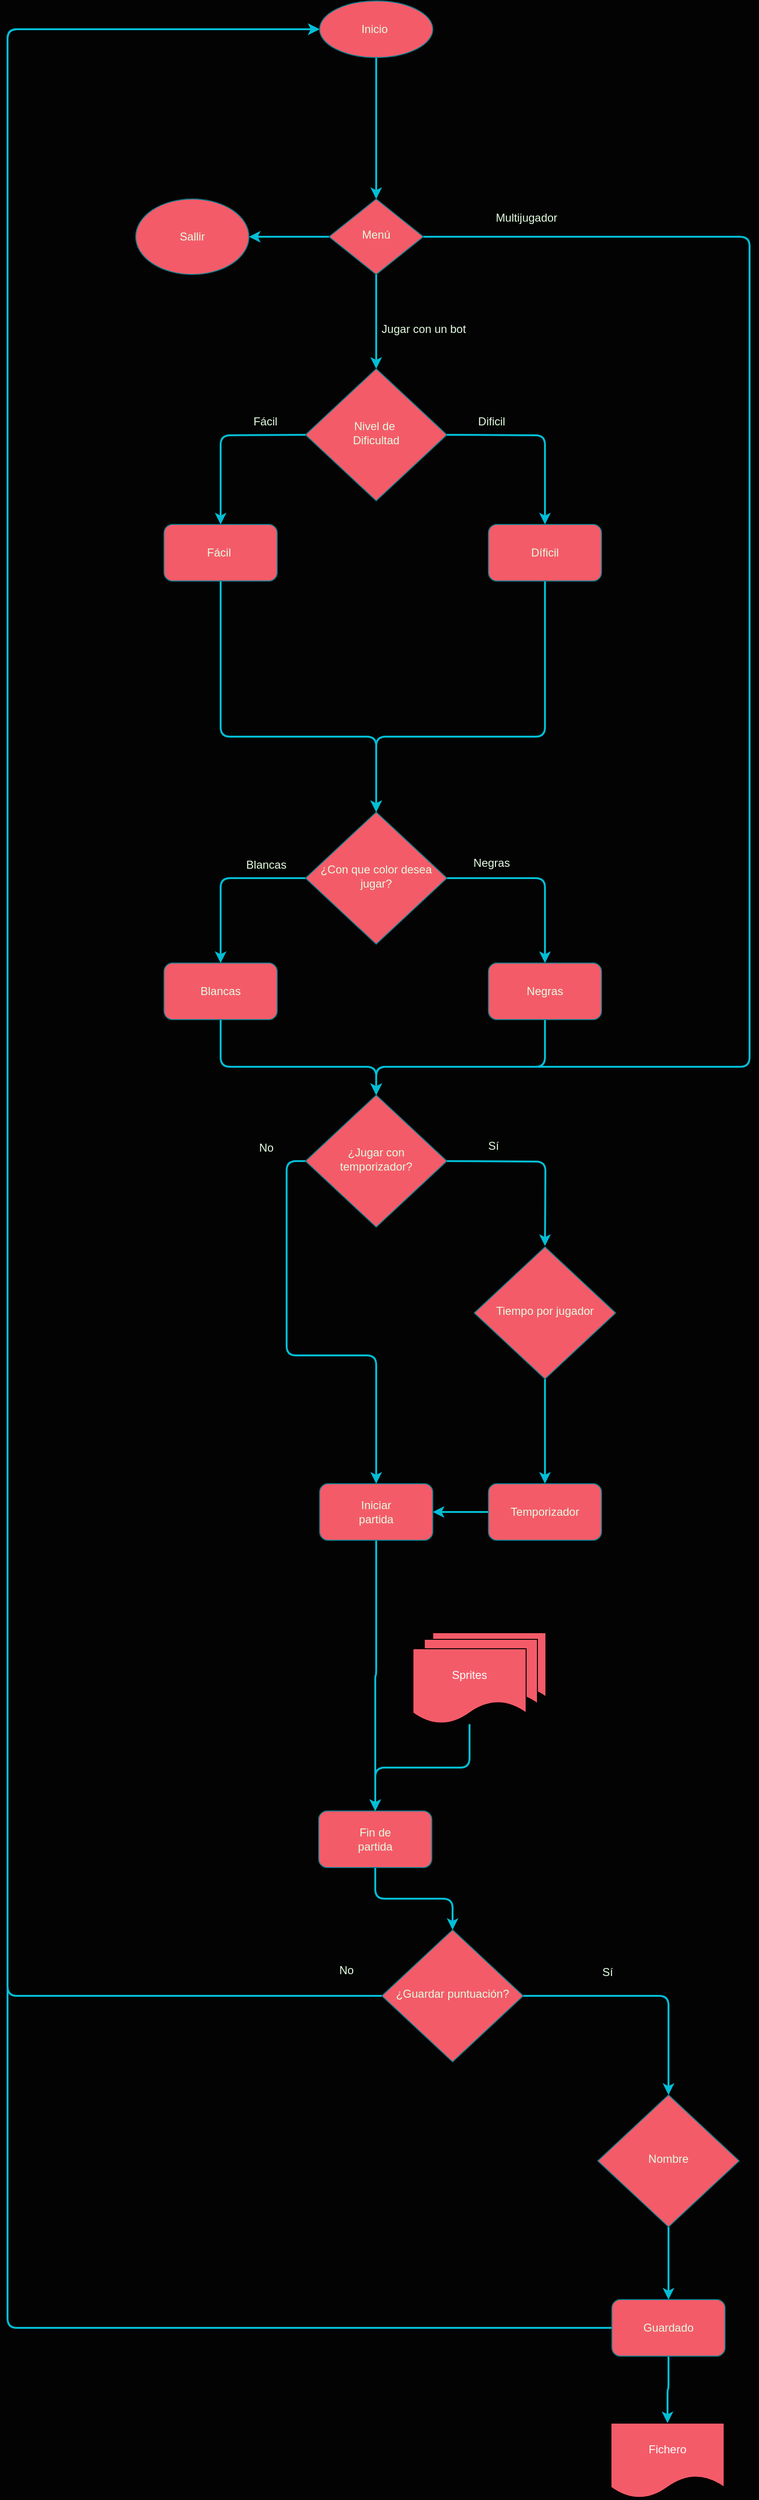 <mxfile version="14.4.3" type="device"><diagram id="C5RBs43oDa-KdzZeNtuy" name="Page-1"><mxGraphModel dx="2290" dy="2015" grid="0" gridSize="10" guides="0" tooltips="1" connect="1" arrows="1" fold="1" page="1" pageScale="1" pageWidth="827" pageHeight="1169" background="#030303" math="0" shadow="0"><root><mxCell id="WIyWlLk6GJQsqaUBKTNV-0"/><mxCell id="WIyWlLk6GJQsqaUBKTNV-1" parent="WIyWlLk6GJQsqaUBKTNV-0"/><mxCell id="hkiw7veAq8KNeMComG7h-3" value="" style="edgeStyle=orthogonalEdgeStyle;curved=0;rounded=1;sketch=0;orthogonalLoop=1;jettySize=auto;html=1;fillColor=#F45B69;fontColor=#E4FDE1;strokeColor=#03BED6;strokeWidth=2;" parent="WIyWlLk6GJQsqaUBKTNV-1" source="WIyWlLk6GJQsqaUBKTNV-6" target="PjtqtaUttDEqBUAs6EI_-4" edge="1"><mxGeometry relative="1" as="geometry"/></mxCell><mxCell id="hkiw7veAq8KNeMComG7h-19" style="edgeStyle=orthogonalEdgeStyle;curved=0;rounded=1;sketch=0;orthogonalLoop=1;jettySize=auto;html=1;entryX=0.5;entryY=0;entryDx=0;entryDy=0;fillColor=#F45B69;fontColor=#E4FDE1;strokeColor=#03BED6;strokeWidth=2;" parent="WIyWlLk6GJQsqaUBKTNV-1" source="WIyWlLk6GJQsqaUBKTNV-6" target="hkiw7veAq8KNeMComG7h-18" edge="1"><mxGeometry relative="1" as="geometry"/></mxCell><mxCell id="VYEGNuyYzbRAuq1z3N6C-9" style="edgeStyle=orthogonalEdgeStyle;rounded=1;orthogonalLoop=1;jettySize=auto;html=1;entryX=0.5;entryY=0;entryDx=0;entryDy=0;strokeColor=#03BED6;strokeWidth=2;" parent="WIyWlLk6GJQsqaUBKTNV-1" source="WIyWlLk6GJQsqaUBKTNV-6" target="VYEGNuyYzbRAuq1z3N6C-5" edge="1"><mxGeometry relative="1" as="geometry"><Array as="points"><mxPoint x="611" y="190"/><mxPoint x="611" y="1070"/><mxPoint x="215" y="1070"/></Array></mxGeometry></mxCell><mxCell id="WIyWlLk6GJQsqaUBKTNV-6" value="&lt;font style=&quot;vertical-align: inherit&quot;&gt;&lt;font style=&quot;vertical-align: inherit&quot;&gt;Menú&lt;/font&gt;&lt;/font&gt;" style="rhombus;whiteSpace=wrap;html=1;shadow=0;fontFamily=Helvetica;fontSize=12;align=center;strokeWidth=1;spacing=6;spacingTop=-4;fillColor=#F45B69;strokeColor=#028090;fontColor=#E4FDE1;" parent="WIyWlLk6GJQsqaUBKTNV-1" vertex="1"><mxGeometry x="165" y="150" width="100" height="80" as="geometry"/></mxCell><mxCell id="hkiw7veAq8KNeMComG7h-33" style="edgeStyle=orthogonalEdgeStyle;curved=0;rounded=1;sketch=0;orthogonalLoop=1;jettySize=auto;html=1;fillColor=#F45B69;fontColor=#E4FDE1;exitX=0.5;exitY=1;exitDx=0;exitDy=0;entryX=0.5;entryY=0;entryDx=0;entryDy=0;strokeColor=#03BED6;strokeWidth=2;" parent="WIyWlLk6GJQsqaUBKTNV-1" source="hkiw7veAq8KNeMComG7h-23" target="WIyWlLk6GJQsqaUBKTNV-10" edge="1"><mxGeometry relative="1" as="geometry"><Array as="points"><mxPoint x="50" y="720"/></Array></mxGeometry></mxCell><mxCell id="VYEGNuyYzbRAuq1z3N6C-0" style="edgeStyle=orthogonalEdgeStyle;rounded=1;orthogonalLoop=1;jettySize=auto;html=1;entryX=0.5;entryY=0;entryDx=0;entryDy=0;strokeColor=#03BED6;strokeWidth=2;" parent="WIyWlLk6GJQsqaUBKTNV-1" source="WIyWlLk6GJQsqaUBKTNV-10" target="PjtqtaUttDEqBUAs6EI_-21" edge="1"><mxGeometry relative="1" as="geometry"/></mxCell><mxCell id="VYEGNuyYzbRAuq1z3N6C-1" style="rounded=1;orthogonalLoop=1;jettySize=auto;html=1;strokeColor=#03BED6;strokeWidth=2;edgeStyle=orthogonalEdgeStyle;" parent="WIyWlLk6GJQsqaUBKTNV-1" source="WIyWlLk6GJQsqaUBKTNV-10" target="PjtqtaUttDEqBUAs6EI_-20" edge="1"><mxGeometry relative="1" as="geometry"/></mxCell><mxCell id="WIyWlLk6GJQsqaUBKTNV-10" value="¿Con que color desea jugar?" style="rhombus;whiteSpace=wrap;html=1;shadow=0;fontFamily=Helvetica;fontSize=12;align=center;strokeWidth=1;spacing=6;spacingTop=-4;fillColor=#F45B69;strokeColor=#028090;fontColor=#E4FDE1;" parent="WIyWlLk6GJQsqaUBKTNV-1" vertex="1"><mxGeometry x="140" y="800" width="150" height="140" as="geometry"/></mxCell><mxCell id="hkiw7veAq8KNeMComG7h-2" style="edgeStyle=orthogonalEdgeStyle;curved=0;rounded=1;sketch=0;orthogonalLoop=1;jettySize=auto;html=1;entryX=0.5;entryY=0;entryDx=0;entryDy=0;fillColor=#F45B69;fontColor=#E4FDE1;strokeColor=#03BED6;strokeWidth=2;" parent="WIyWlLk6GJQsqaUBKTNV-1" source="PjtqtaUttDEqBUAs6EI_-0" target="WIyWlLk6GJQsqaUBKTNV-6" edge="1"><mxGeometry relative="1" as="geometry"/></mxCell><mxCell id="PjtqtaUttDEqBUAs6EI_-0" value="&lt;font style=&quot;vertical-align: inherit&quot;&gt;&lt;font style=&quot;vertical-align: inherit&quot;&gt;Inicio&amp;nbsp;&lt;/font&gt;&lt;/font&gt;" style="ellipse;whiteSpace=wrap;html=1;fillColor=#F45B69;strokeColor=#028090;fontColor=#E4FDE1;" parent="WIyWlLk6GJQsqaUBKTNV-1" vertex="1"><mxGeometry x="155" y="-60" width="120" height="60" as="geometry"/></mxCell><mxCell id="PjtqtaUttDEqBUAs6EI_-4" value="&lt;font style=&quot;vertical-align: inherit&quot;&gt;&lt;font style=&quot;vertical-align: inherit&quot;&gt;Sallir&lt;/font&gt;&lt;/font&gt;" style="ellipse;whiteSpace=wrap;html=1;fillColor=#F45B69;strokeColor=#028090;fontColor=#E4FDE1;" parent="WIyWlLk6GJQsqaUBKTNV-1" vertex="1"><mxGeometry x="-40" y="150" width="120" height="80" as="geometry"/></mxCell><mxCell id="PjtqtaUttDEqBUAs6EI_-8" value="&lt;font style=&quot;vertical-align: inherit&quot;&gt;&lt;font style=&quot;vertical-align: inherit&quot;&gt;Jugar con un bot&lt;br&gt;&lt;br&gt;&lt;/font&gt;&lt;/font&gt;" style="text;html=1;align=center;verticalAlign=middle;resizable=0;points=[];autosize=1;fontColor=#E4FDE1;" parent="WIyWlLk6GJQsqaUBKTNV-1" vertex="1"><mxGeometry x="210" y="280" width="110" height="30" as="geometry"/></mxCell><mxCell id="VYEGNuyYzbRAuq1z3N6C-8" style="edgeStyle=orthogonalEdgeStyle;rounded=1;orthogonalLoop=1;jettySize=auto;html=1;entryX=0.5;entryY=0;entryDx=0;entryDy=0;strokeColor=#03BED6;strokeWidth=2;" parent="WIyWlLk6GJQsqaUBKTNV-1" source="PjtqtaUttDEqBUAs6EI_-20" target="VYEGNuyYzbRAuq1z3N6C-5" edge="1"><mxGeometry relative="1" as="geometry"><Array as="points"><mxPoint x="50" y="1070"/><mxPoint x="215" y="1070"/></Array></mxGeometry></mxCell><mxCell id="PjtqtaUttDEqBUAs6EI_-20" value="Blancas" style="rounded=1;whiteSpace=wrap;html=1;fillColor=#F45B69;strokeColor=#028090;fontColor=#E4FDE1;" parent="WIyWlLk6GJQsqaUBKTNV-1" vertex="1"><mxGeometry x="-10" y="960" width="120" height="60" as="geometry"/></mxCell><mxCell id="VYEGNuyYzbRAuq1z3N6C-6" style="edgeStyle=orthogonalEdgeStyle;rounded=1;orthogonalLoop=1;jettySize=auto;html=1;entryX=0.5;entryY=0;entryDx=0;entryDy=0;strokeColor=#03BED6;strokeWidth=2;" parent="WIyWlLk6GJQsqaUBKTNV-1" source="PjtqtaUttDEqBUAs6EI_-21" target="VYEGNuyYzbRAuq1z3N6C-5" edge="1"><mxGeometry relative="1" as="geometry"><Array as="points"><mxPoint x="394" y="1070"/><mxPoint x="215" y="1070"/></Array></mxGeometry></mxCell><mxCell id="PjtqtaUttDEqBUAs6EI_-21" value="Negras" style="rounded=1;whiteSpace=wrap;html=1;fillColor=#F45B69;strokeColor=#028090;fontColor=#E4FDE1;" parent="WIyWlLk6GJQsqaUBKTNV-1" vertex="1"><mxGeometry x="334" y="960" width="120" height="60" as="geometry"/></mxCell><mxCell id="CFD53B_PfNY6ylu8qCZK-2" value="Multijugador" style="text;html=1;align=center;verticalAlign=middle;resizable=0;points=[];autosize=1;fontColor=#E4FDE1;" parent="WIyWlLk6GJQsqaUBKTNV-1" vertex="1"><mxGeometry x="334" y="160" width="80" height="20" as="geometry"/></mxCell><mxCell id="hkiw7veAq8KNeMComG7h-18" value="Nivel de&amp;nbsp;&lt;br&gt;Dificultad" style="rhombus;whiteSpace=wrap;html=1;shadow=0;fontFamily=Helvetica;fontSize=12;align=center;strokeWidth=1;spacing=6;spacingTop=-4;fillColor=#F45B69;strokeColor=#028090;fontColor=#E4FDE1;" parent="WIyWlLk6GJQsqaUBKTNV-1" vertex="1"><mxGeometry x="140" y="330" width="150" height="140" as="geometry"/></mxCell><mxCell id="hkiw7veAq8KNeMComG7h-22" style="edgeStyle=orthogonalEdgeStyle;curved=0;rounded=1;sketch=0;orthogonalLoop=1;jettySize=auto;html=1;entryX=0.5;entryY=0;entryDx=0;entryDy=0;fillColor=#F45B69;fontColor=#E4FDE1;strokeColor=#03BED6;strokeWidth=2;" parent="WIyWlLk6GJQsqaUBKTNV-1" target="hkiw7veAq8KNeMComG7h-23" edge="1"><mxGeometry relative="1" as="geometry"><mxPoint x="140" y="400" as="sourcePoint"/></mxGeometry></mxCell><mxCell id="hkiw7veAq8KNeMComG7h-23" value="Fácil&amp;nbsp;" style="rounded=1;whiteSpace=wrap;html=1;fillColor=#F45B69;strokeColor=#028090;fontColor=#E4FDE1;" parent="WIyWlLk6GJQsqaUBKTNV-1" vertex="1"><mxGeometry x="-10" y="495" width="120" height="60" as="geometry"/></mxCell><mxCell id="hkiw7veAq8KNeMComG7h-25" style="edgeStyle=orthogonalEdgeStyle;curved=0;rounded=1;sketch=0;orthogonalLoop=1;jettySize=auto;html=1;entryX=0.5;entryY=0;entryDx=0;entryDy=0;fillColor=#F45B69;fontColor=#E4FDE1;strokeColor=#03BED6;strokeWidth=2;" parent="WIyWlLk6GJQsqaUBKTNV-1" target="hkiw7veAq8KNeMComG7h-26" edge="1"><mxGeometry relative="1" as="geometry"><mxPoint x="290" y="400" as="sourcePoint"/></mxGeometry></mxCell><mxCell id="hkiw7veAq8KNeMComG7h-34" style="edgeStyle=orthogonalEdgeStyle;curved=0;rounded=1;sketch=0;orthogonalLoop=1;jettySize=auto;html=1;entryX=0.5;entryY=0;entryDx=0;entryDy=0;fillColor=#F45B69;fontColor=#E4FDE1;strokeColor=#03BED6;strokeWidth=2;" parent="WIyWlLk6GJQsqaUBKTNV-1" source="hkiw7veAq8KNeMComG7h-26" target="WIyWlLk6GJQsqaUBKTNV-10" edge="1"><mxGeometry relative="1" as="geometry"><Array as="points"><mxPoint x="394" y="720"/></Array></mxGeometry></mxCell><mxCell id="hkiw7veAq8KNeMComG7h-26" value="Díficil" style="rounded=1;whiteSpace=wrap;html=1;fillColor=#F45B69;strokeColor=#028090;fontColor=#E4FDE1;" parent="WIyWlLk6GJQsqaUBKTNV-1" vertex="1"><mxGeometry x="334" y="495" width="120" height="60" as="geometry"/></mxCell><mxCell id="ivZydUrLEVj5-kolrx4q-11" style="edgeStyle=orthogonalEdgeStyle;rounded=1;orthogonalLoop=1;jettySize=auto;html=1;strokeColor=#03BED6;strokeWidth=2;exitX=0;exitY=0.5;exitDx=0;exitDy=0;" edge="1" parent="WIyWlLk6GJQsqaUBKTNV-1" source="VYEGNuyYzbRAuq1z3N6C-5" target="ivZydUrLEVj5-kolrx4q-9"><mxGeometry relative="1" as="geometry"/></mxCell><mxCell id="VYEGNuyYzbRAuq1z3N6C-5" value="¿Jugar con temporizador?" style="rhombus;whiteSpace=wrap;html=1;shadow=0;fontFamily=Helvetica;fontSize=12;align=center;strokeWidth=1;spacing=6;spacingTop=-4;fillColor=#F45B69;strokeColor=#028090;fontColor=#E4FDE1;" parent="WIyWlLk6GJQsqaUBKTNV-1" vertex="1"><mxGeometry x="140" y="1100" width="150" height="140" as="geometry"/></mxCell><mxCell id="VYEGNuyYzbRAuq1z3N6C-10" style="edgeStyle=orthogonalEdgeStyle;rounded=1;orthogonalLoop=1;jettySize=auto;html=1;entryX=0.5;entryY=0;entryDx=0;entryDy=0;strokeWidth=2;strokeColor=#03BED6;" parent="WIyWlLk6GJQsqaUBKTNV-1" edge="1"><mxGeometry relative="1" as="geometry"><mxPoint x="290" y="1170.0" as="sourcePoint"/><mxPoint x="394" y="1260" as="targetPoint"/></mxGeometry></mxCell><mxCell id="VYEGNuyYzbRAuq1z3N6C-14" value="&lt;font style=&quot;vertical-align: inherit&quot;&gt;&lt;font style=&quot;vertical-align: inherit&quot;&gt;Dificil&lt;br&gt;&lt;/font&gt;&lt;/font&gt;" style="text;html=1;align=center;verticalAlign=middle;resizable=0;points=[];autosize=1;fontColor=#E4FDE1;" parent="WIyWlLk6GJQsqaUBKTNV-1" vertex="1"><mxGeometry x="317" y="377" width="39" height="18" as="geometry"/></mxCell><mxCell id="VYEGNuyYzbRAuq1z3N6C-15" value="&lt;font style=&quot;vertical-align: inherit&quot;&gt;&lt;font style=&quot;vertical-align: inherit&quot;&gt;Fácil&lt;br&gt;&lt;/font&gt;&lt;/font&gt;" style="text;html=1;align=center;verticalAlign=middle;resizable=0;points=[];autosize=1;fontColor=#E4FDE1;" parent="WIyWlLk6GJQsqaUBKTNV-1" vertex="1"><mxGeometry x="79" y="377" width="35" height="18" as="geometry"/></mxCell><mxCell id="VYEGNuyYzbRAuq1z3N6C-17" value="&lt;font style=&quot;vertical-align: inherit&quot;&gt;&lt;font style=&quot;vertical-align: inherit&quot;&gt;Negras&lt;br&gt;&lt;/font&gt;&lt;/font&gt;" style="text;html=1;align=center;verticalAlign=middle;resizable=0;points=[];autosize=1;fontColor=#E4FDE1;" parent="WIyWlLk6GJQsqaUBKTNV-1" vertex="1"><mxGeometry x="312" y="845" width="49" height="18" as="geometry"/></mxCell><mxCell id="VYEGNuyYzbRAuq1z3N6C-18" value="&lt;font style=&quot;vertical-align: inherit&quot;&gt;&lt;font style=&quot;vertical-align: inherit&quot;&gt;Blancas&lt;br&gt;&lt;/font&gt;&lt;/font&gt;" style="text;html=1;align=center;verticalAlign=middle;resizable=0;points=[];autosize=1;fontColor=#E4FDE1;" parent="WIyWlLk6GJQsqaUBKTNV-1" vertex="1"><mxGeometry x="71" y="847" width="53" height="18" as="geometry"/></mxCell><mxCell id="VYEGNuyYzbRAuq1z3N6C-19" value="&lt;font style=&quot;vertical-align: inherit&quot;&gt;&lt;font style=&quot;vertical-align: inherit&quot;&gt;No&lt;br&gt;&lt;/font&gt;&lt;/font&gt;" style="text;html=1;align=center;verticalAlign=middle;resizable=0;points=[];autosize=1;fontColor=#E4FDE1;" parent="WIyWlLk6GJQsqaUBKTNV-1" vertex="1"><mxGeometry x="85" y="1147" width="25" height="18" as="geometry"/></mxCell><mxCell id="VYEGNuyYzbRAuq1z3N6C-20" value="&lt;font style=&quot;vertical-align: inherit&quot;&gt;&lt;font style=&quot;vertical-align: inherit&quot;&gt;Sí&lt;br&gt;&lt;/font&gt;&lt;/font&gt;" style="text;html=1;align=center;verticalAlign=middle;resizable=0;points=[];autosize=1;fontColor=#E4FDE1;" parent="WIyWlLk6GJQsqaUBKTNV-1" vertex="1"><mxGeometry x="328" y="1145" width="21" height="18" as="geometry"/></mxCell><mxCell id="ivZydUrLEVj5-kolrx4q-4" value="" style="edgeStyle=orthogonalEdgeStyle;rounded=0;orthogonalLoop=1;jettySize=auto;html=1;" edge="1" parent="WIyWlLk6GJQsqaUBKTNV-1" source="VYEGNuyYzbRAuq1z3N6C-22" target="ivZydUrLEVj5-kolrx4q-2"><mxGeometry relative="1" as="geometry"/></mxCell><mxCell id="ivZydUrLEVj5-kolrx4q-5" style="edgeStyle=orthogonalEdgeStyle;rounded=0;orthogonalLoop=1;jettySize=auto;html=1;entryX=0.5;entryY=0;entryDx=0;entryDy=0;" edge="1" parent="WIyWlLk6GJQsqaUBKTNV-1" source="VYEGNuyYzbRAuq1z3N6C-22" target="ivZydUrLEVj5-kolrx4q-2"><mxGeometry relative="1" as="geometry"/></mxCell><mxCell id="ivZydUrLEVj5-kolrx4q-6" style="edgeStyle=orthogonalEdgeStyle;rounded=0;orthogonalLoop=1;jettySize=auto;html=1;entryX=0.5;entryY=0;entryDx=0;entryDy=0;" edge="1" parent="WIyWlLk6GJQsqaUBKTNV-1" source="VYEGNuyYzbRAuq1z3N6C-22" target="ivZydUrLEVj5-kolrx4q-2"><mxGeometry relative="1" as="geometry"/></mxCell><mxCell id="ivZydUrLEVj5-kolrx4q-8" style="edgeStyle=orthogonalEdgeStyle;rounded=1;orthogonalLoop=1;jettySize=auto;html=1;strokeColor=#03BED6;strokeWidth=2;" edge="1" parent="WIyWlLk6GJQsqaUBKTNV-1" source="VYEGNuyYzbRAuq1z3N6C-22" target="ivZydUrLEVj5-kolrx4q-2"><mxGeometry relative="1" as="geometry"/></mxCell><mxCell id="VYEGNuyYzbRAuq1z3N6C-22" value="Tiempo por jugador" style="rhombus;whiteSpace=wrap;html=1;shadow=0;fontFamily=Helvetica;fontSize=12;align=center;strokeWidth=1;spacing=6;spacingTop=-4;fillColor=#F45B69;strokeColor=#028090;fontColor=#E4FDE1;" parent="WIyWlLk6GJQsqaUBKTNV-1" vertex="1"><mxGeometry x="319" y="1261" width="150" height="140" as="geometry"/></mxCell><mxCell id="ivZydUrLEVj5-kolrx4q-10" style="edgeStyle=orthogonalEdgeStyle;rounded=1;orthogonalLoop=1;jettySize=auto;html=1;entryX=1;entryY=0.5;entryDx=0;entryDy=0;strokeColor=#03BED6;strokeWidth=2;" edge="1" parent="WIyWlLk6GJQsqaUBKTNV-1" source="ivZydUrLEVj5-kolrx4q-2" target="ivZydUrLEVj5-kolrx4q-9"><mxGeometry relative="1" as="geometry"/></mxCell><mxCell id="ivZydUrLEVj5-kolrx4q-2" value="Temporizador" style="rounded=1;whiteSpace=wrap;html=1;fillColor=#F45B69;strokeColor=#028090;fontColor=#E4FDE1;" vertex="1" parent="WIyWlLk6GJQsqaUBKTNV-1"><mxGeometry x="334" y="1512" width="120" height="60" as="geometry"/></mxCell><mxCell id="ivZydUrLEVj5-kolrx4q-15" style="edgeStyle=orthogonalEdgeStyle;rounded=1;orthogonalLoop=1;jettySize=auto;html=1;strokeColor=#03BED6;strokeWidth=2;" edge="1" parent="WIyWlLk6GJQsqaUBKTNV-1" source="ivZydUrLEVj5-kolrx4q-9" target="ivZydUrLEVj5-kolrx4q-14"><mxGeometry relative="1" as="geometry"/></mxCell><mxCell id="ivZydUrLEVj5-kolrx4q-9" value="Iniciar&lt;br&gt;partida" style="rounded=1;whiteSpace=wrap;html=1;fillColor=#F45B69;strokeColor=#028090;fontColor=#E4FDE1;" vertex="1" parent="WIyWlLk6GJQsqaUBKTNV-1"><mxGeometry x="155" y="1512" width="120" height="60" as="geometry"/></mxCell><mxCell id="ivZydUrLEVj5-kolrx4q-18" style="edgeStyle=orthogonalEdgeStyle;rounded=1;orthogonalLoop=1;jettySize=auto;html=1;strokeColor=#03BED6;strokeWidth=2;" edge="1" parent="WIyWlLk6GJQsqaUBKTNV-1" source="ivZydUrLEVj5-kolrx4q-14" target="ivZydUrLEVj5-kolrx4q-17"><mxGeometry relative="1" as="geometry"/></mxCell><mxCell id="ivZydUrLEVj5-kolrx4q-14" value="Fin de&lt;br&gt;partida" style="rounded=1;whiteSpace=wrap;html=1;fillColor=#F45B69;strokeColor=#028090;fontColor=#E4FDE1;" vertex="1" parent="WIyWlLk6GJQsqaUBKTNV-1"><mxGeometry x="154" y="1859" width="120" height="60" as="geometry"/></mxCell><mxCell id="ivZydUrLEVj5-kolrx4q-24" style="edgeStyle=orthogonalEdgeStyle;rounded=1;orthogonalLoop=1;jettySize=auto;html=1;strokeColor=#03BED6;strokeWidth=2;" edge="1" parent="WIyWlLk6GJQsqaUBKTNV-1" source="ivZydUrLEVj5-kolrx4q-17" target="ivZydUrLEVj5-kolrx4q-23"><mxGeometry relative="1" as="geometry"/></mxCell><mxCell id="ivZydUrLEVj5-kolrx4q-38" style="edgeStyle=orthogonalEdgeStyle;rounded=1;orthogonalLoop=1;jettySize=auto;html=1;strokeColor=#03BED6;strokeWidth=2;fontColor=#FFFFFF;entryX=0;entryY=0.5;entryDx=0;entryDy=0;" edge="1" parent="WIyWlLk6GJQsqaUBKTNV-1" source="ivZydUrLEVj5-kolrx4q-17" target="PjtqtaUttDEqBUAs6EI_-0"><mxGeometry relative="1" as="geometry"><mxPoint x="-112.857" y="-35.286" as="targetPoint"/><Array as="points"><mxPoint x="-176" y="2055"/><mxPoint x="-176" y="-30"/></Array></mxGeometry></mxCell><mxCell id="ivZydUrLEVj5-kolrx4q-17" value="¿Guardar puntuación?" style="rhombus;whiteSpace=wrap;html=1;shadow=0;fontFamily=Helvetica;fontSize=12;align=center;strokeWidth=1;spacing=6;spacingTop=-4;fillColor=#F45B69;strokeColor=#028090;fontColor=#E4FDE1;" vertex="1" parent="WIyWlLk6GJQsqaUBKTNV-1"><mxGeometry x="221" y="1985" width="150" height="140" as="geometry"/></mxCell><mxCell id="ivZydUrLEVj5-kolrx4q-27" style="edgeStyle=orthogonalEdgeStyle;rounded=1;orthogonalLoop=1;jettySize=auto;html=1;strokeColor=#03BED6;strokeWidth=2;" edge="1" parent="WIyWlLk6GJQsqaUBKTNV-1" source="ivZydUrLEVj5-kolrx4q-23" target="ivZydUrLEVj5-kolrx4q-26"><mxGeometry relative="1" as="geometry"/></mxCell><mxCell id="ivZydUrLEVj5-kolrx4q-23" value="Nombre" style="rhombus;whiteSpace=wrap;html=1;shadow=0;fontFamily=Helvetica;fontSize=12;align=center;strokeWidth=1;spacing=6;spacingTop=-4;fillColor=#F45B69;strokeColor=#028090;fontColor=#E4FDE1;" vertex="1" parent="WIyWlLk6GJQsqaUBKTNV-1"><mxGeometry x="450" y="2160" width="150" height="140" as="geometry"/></mxCell><mxCell id="ivZydUrLEVj5-kolrx4q-32" style="edgeStyle=orthogonalEdgeStyle;rounded=1;orthogonalLoop=1;jettySize=auto;html=1;entryX=0.5;entryY=0;entryDx=0;entryDy=0;strokeColor=#03BED6;strokeWidth=2;" edge="1" parent="WIyWlLk6GJQsqaUBKTNV-1" source="ivZydUrLEVj5-kolrx4q-26" target="ivZydUrLEVj5-kolrx4q-31"><mxGeometry relative="1" as="geometry"/></mxCell><mxCell id="ivZydUrLEVj5-kolrx4q-39" style="edgeStyle=orthogonalEdgeStyle;rounded=1;orthogonalLoop=1;jettySize=auto;html=1;strokeColor=#03BED6;strokeWidth=2;fontColor=#FFFFFF;entryX=0;entryY=0.5;entryDx=0;entryDy=0;" edge="1" parent="WIyWlLk6GJQsqaUBKTNV-1" source="ivZydUrLEVj5-kolrx4q-26" target="PjtqtaUttDEqBUAs6EI_-0"><mxGeometry relative="1" as="geometry"><mxPoint x="153.429" y="-34.143" as="targetPoint"/><Array as="points"><mxPoint x="-176" y="2407"/><mxPoint x="-176" y="-30"/></Array></mxGeometry></mxCell><mxCell id="ivZydUrLEVj5-kolrx4q-26" value="Guardado" style="rounded=1;whiteSpace=wrap;html=1;fillColor=#F45B69;strokeColor=#028090;fontColor=#E4FDE1;" vertex="1" parent="WIyWlLk6GJQsqaUBKTNV-1"><mxGeometry x="465" y="2377" width="120" height="60" as="geometry"/></mxCell><mxCell id="ivZydUrLEVj5-kolrx4q-28" value="&lt;font style=&quot;vertical-align: inherit&quot;&gt;&lt;font style=&quot;vertical-align: inherit&quot;&gt;Sí&lt;br&gt;&lt;/font&gt;&lt;/font&gt;" style="text;html=1;align=center;verticalAlign=middle;resizable=0;points=[];autosize=1;fontColor=#E4FDE1;" vertex="1" parent="WIyWlLk6GJQsqaUBKTNV-1"><mxGeometry x="449" y="2021" width="21" height="18" as="geometry"/></mxCell><mxCell id="ivZydUrLEVj5-kolrx4q-29" value="&lt;font style=&quot;vertical-align: inherit&quot;&gt;&lt;font style=&quot;vertical-align: inherit&quot;&gt;No&lt;br&gt;&lt;/font&gt;&lt;/font&gt;" style="text;html=1;align=center;verticalAlign=middle;resizable=0;points=[];autosize=1;fontColor=#E4FDE1;" vertex="1" parent="WIyWlLk6GJQsqaUBKTNV-1"><mxGeometry x="170" y="2019" width="25" height="18" as="geometry"/></mxCell><mxCell id="ivZydUrLEVj5-kolrx4q-31" value="&lt;font color=&quot;#ffffff&quot;&gt;Fichero&lt;/font&gt;" style="shape=document;whiteSpace=wrap;html=1;boundedLbl=1;fillColor=#F45B69;" vertex="1" parent="WIyWlLk6GJQsqaUBKTNV-1"><mxGeometry x="464" y="2508" width="120" height="80" as="geometry"/></mxCell><mxCell id="ivZydUrLEVj5-kolrx4q-33" value="" style="shape=document;whiteSpace=wrap;html=1;boundedLbl=1;fillColor=#F45B69;" vertex="1" parent="WIyWlLk6GJQsqaUBKTNV-1"><mxGeometry x="275" y="1670" width="120" height="80" as="geometry"/></mxCell><mxCell id="ivZydUrLEVj5-kolrx4q-34" value="" style="shape=document;whiteSpace=wrap;html=1;boundedLbl=1;fillColor=#F45B69;" vertex="1" parent="WIyWlLk6GJQsqaUBKTNV-1"><mxGeometry x="266" y="1677" width="120" height="80" as="geometry"/></mxCell><mxCell id="ivZydUrLEVj5-kolrx4q-37" style="edgeStyle=orthogonalEdgeStyle;rounded=1;orthogonalLoop=1;jettySize=auto;html=1;entryX=0.5;entryY=0;entryDx=0;entryDy=0;strokeColor=#03BED6;strokeWidth=2;fontColor=#FFFFFF;" edge="1" parent="WIyWlLk6GJQsqaUBKTNV-1" source="ivZydUrLEVj5-kolrx4q-35" target="ivZydUrLEVj5-kolrx4q-14"><mxGeometry relative="1" as="geometry"/></mxCell><mxCell id="ivZydUrLEVj5-kolrx4q-35" value="Sprites" style="shape=document;whiteSpace=wrap;html=1;boundedLbl=1;fillColor=#F45B69;fontColor=#FFFFFF;" vertex="1" parent="WIyWlLk6GJQsqaUBKTNV-1"><mxGeometry x="254" y="1687" width="120" height="80" as="geometry"/></mxCell></root></mxGraphModel></diagram></mxfile>